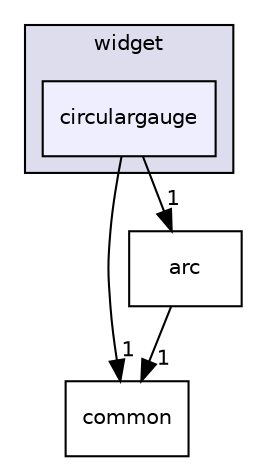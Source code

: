 digraph "C:/Harmony3/gfx/middleware/legato/library/src/gfx/legato/widget/circulargauge" {
  compound=true
  node [ fontsize="10", fontname="Helvetica"];
  edge [ labelfontsize="10", labelfontname="Helvetica"];
  subgraph clusterdir_08e5c2531b4cfc75c531d5c20b249084 {
    graph [ bgcolor="#ddddee", pencolor="black", label="widget" fontname="Helvetica", fontsize="10", URL="dir_08e5c2531b4cfc75c531d5c20b249084.html"]
  dir_6e18a32266091c1b1a0cfbbda1a0160a [shape=box, label="circulargauge", style="filled", fillcolor="#eeeeff", pencolor="black", URL="dir_6e18a32266091c1b1a0cfbbda1a0160a.html"];
  }
  dir_192fb4248a7d7f0c34634334a26d417f [shape=box label="common" URL="dir_192fb4248a7d7f0c34634334a26d417f.html"];
  dir_31321c971f3630f1892e1449d50bb4cb [shape=box label="arc" URL="dir_31321c971f3630f1892e1449d50bb4cb.html"];
  dir_31321c971f3630f1892e1449d50bb4cb->dir_192fb4248a7d7f0c34634334a26d417f [headlabel="1", labeldistance=1.5 headhref="dir_000017_000007.html"];
  dir_6e18a32266091c1b1a0cfbbda1a0160a->dir_192fb4248a7d7f0c34634334a26d417f [headlabel="1", labeldistance=1.5 headhref="dir_000022_000007.html"];
  dir_6e18a32266091c1b1a0cfbbda1a0160a->dir_31321c971f3630f1892e1449d50bb4cb [headlabel="1", labeldistance=1.5 headhref="dir_000022_000017.html"];
}
